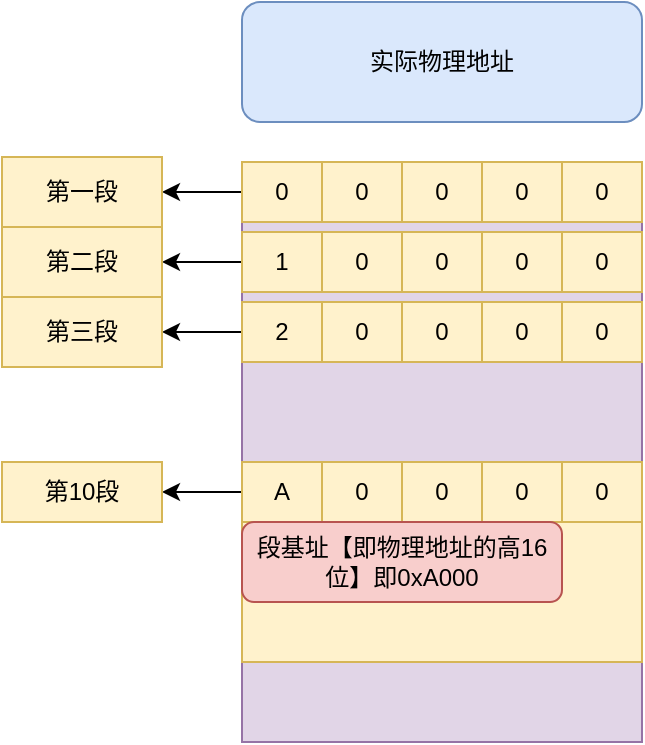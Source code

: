 <mxfile version="20.4.0" type="github">
  <diagram id="tTZcVHgf2BA3NyA8qOV0" name="第 1 页">
    <mxGraphModel dx="2249" dy="754" grid="1" gridSize="10" guides="1" tooltips="1" connect="1" arrows="1" fold="1" page="1" pageScale="1" pageWidth="827" pageHeight="1169" math="0" shadow="0">
      <root>
        <mxCell id="0" />
        <mxCell id="1" parent="0" />
        <mxCell id="Egl8y9IcEE_AY6csNbKM-12" value="实际物理地址" style="rounded=1;whiteSpace=wrap;html=1;fillColor=#dae8fc;strokeColor=#6c8ebf;" vertex="1" parent="1">
          <mxGeometry x="100" y="70" width="200" height="60" as="geometry" />
        </mxCell>
        <mxCell id="Egl8y9IcEE_AY6csNbKM-13" value="" style="rounded=0;whiteSpace=wrap;html=1;fillColor=#e1d5e7;strokeColor=#9673a6;" vertex="1" parent="1">
          <mxGeometry x="100" y="150" width="200" height="290" as="geometry" />
        </mxCell>
        <mxCell id="Egl8y9IcEE_AY6csNbKM-14" value="" style="rounded=0;whiteSpace=wrap;html=1;fillColor=#fff2cc;strokeColor=#d6b656;" vertex="1" parent="1">
          <mxGeometry x="100" y="300" width="200" height="100" as="geometry" />
        </mxCell>
        <mxCell id="Egl8y9IcEE_AY6csNbKM-37" value="" style="edgeStyle=orthogonalEdgeStyle;rounded=0;orthogonalLoop=1;jettySize=auto;html=1;" edge="1" parent="1" source="Egl8y9IcEE_AY6csNbKM-1" target="Egl8y9IcEE_AY6csNbKM-36">
          <mxGeometry relative="1" as="geometry" />
        </mxCell>
        <mxCell id="Egl8y9IcEE_AY6csNbKM-1" value="A" style="rounded=0;whiteSpace=wrap;html=1;fillColor=#fff2cc;strokeColor=#d6b656;" vertex="1" parent="1">
          <mxGeometry x="100" y="300" width="40" height="30" as="geometry" />
        </mxCell>
        <mxCell id="Egl8y9IcEE_AY6csNbKM-2" value="0" style="rounded=0;whiteSpace=wrap;html=1;fillColor=#fff2cc;strokeColor=#d6b656;" vertex="1" parent="1">
          <mxGeometry x="140" y="300" width="40" height="30" as="geometry" />
        </mxCell>
        <mxCell id="Egl8y9IcEE_AY6csNbKM-3" value="0" style="rounded=0;whiteSpace=wrap;html=1;fillColor=#fff2cc;strokeColor=#d6b656;" vertex="1" parent="1">
          <mxGeometry x="180" y="300" width="40" height="30" as="geometry" />
        </mxCell>
        <mxCell id="Egl8y9IcEE_AY6csNbKM-6" value="0" style="rounded=0;whiteSpace=wrap;html=1;fillColor=#fff2cc;strokeColor=#d6b656;" vertex="1" parent="1">
          <mxGeometry x="220" y="300" width="40" height="30" as="geometry" />
        </mxCell>
        <mxCell id="Egl8y9IcEE_AY6csNbKM-7" value="0" style="rounded=0;whiteSpace=wrap;html=1;fillColor=#fff2cc;strokeColor=#d6b656;" vertex="1" parent="1">
          <mxGeometry x="260" y="300" width="40" height="30" as="geometry" />
        </mxCell>
        <mxCell id="Egl8y9IcEE_AY6csNbKM-21" value="" style="edgeStyle=orthogonalEdgeStyle;rounded=0;orthogonalLoop=1;jettySize=auto;html=1;" edge="1" parent="1" source="Egl8y9IcEE_AY6csNbKM-15" target="Egl8y9IcEE_AY6csNbKM-20">
          <mxGeometry relative="1" as="geometry" />
        </mxCell>
        <mxCell id="Egl8y9IcEE_AY6csNbKM-15" value="0" style="rounded=0;whiteSpace=wrap;html=1;fillColor=#fff2cc;strokeColor=#d6b656;" vertex="1" parent="1">
          <mxGeometry x="100" y="150" width="40" height="30" as="geometry" />
        </mxCell>
        <mxCell id="Egl8y9IcEE_AY6csNbKM-16" value="0" style="rounded=0;whiteSpace=wrap;html=1;fillColor=#fff2cc;strokeColor=#d6b656;" vertex="1" parent="1">
          <mxGeometry x="140" y="150" width="40" height="30" as="geometry" />
        </mxCell>
        <mxCell id="Egl8y9IcEE_AY6csNbKM-17" value="0" style="rounded=0;whiteSpace=wrap;html=1;fillColor=#fff2cc;strokeColor=#d6b656;" vertex="1" parent="1">
          <mxGeometry x="180" y="150" width="40" height="30" as="geometry" />
        </mxCell>
        <mxCell id="Egl8y9IcEE_AY6csNbKM-18" value="0" style="rounded=0;whiteSpace=wrap;html=1;fillColor=#fff2cc;strokeColor=#d6b656;" vertex="1" parent="1">
          <mxGeometry x="220" y="150" width="40" height="30" as="geometry" />
        </mxCell>
        <mxCell id="Egl8y9IcEE_AY6csNbKM-19" value="0" style="rounded=0;whiteSpace=wrap;html=1;fillColor=#fff2cc;strokeColor=#d6b656;" vertex="1" parent="1">
          <mxGeometry x="260" y="150" width="40" height="30" as="geometry" />
        </mxCell>
        <mxCell id="Egl8y9IcEE_AY6csNbKM-20" value="第一段" style="whiteSpace=wrap;html=1;fillColor=#fff2cc;strokeColor=#d6b656;rounded=0;" vertex="1" parent="1">
          <mxGeometry x="-20" y="147.5" width="80" height="35" as="geometry" />
        </mxCell>
        <mxCell id="Egl8y9IcEE_AY6csNbKM-22" value="" style="edgeStyle=orthogonalEdgeStyle;rounded=0;orthogonalLoop=1;jettySize=auto;html=1;" edge="1" parent="1" source="Egl8y9IcEE_AY6csNbKM-23" target="Egl8y9IcEE_AY6csNbKM-28">
          <mxGeometry relative="1" as="geometry" />
        </mxCell>
        <mxCell id="Egl8y9IcEE_AY6csNbKM-23" value="1" style="rounded=0;whiteSpace=wrap;html=1;fillColor=#fff2cc;strokeColor=#d6b656;" vertex="1" parent="1">
          <mxGeometry x="100" y="185" width="40" height="30" as="geometry" />
        </mxCell>
        <mxCell id="Egl8y9IcEE_AY6csNbKM-24" value="0" style="rounded=0;whiteSpace=wrap;html=1;fillColor=#fff2cc;strokeColor=#d6b656;" vertex="1" parent="1">
          <mxGeometry x="140" y="185" width="40" height="30" as="geometry" />
        </mxCell>
        <mxCell id="Egl8y9IcEE_AY6csNbKM-25" value="0" style="rounded=0;whiteSpace=wrap;html=1;fillColor=#fff2cc;strokeColor=#d6b656;" vertex="1" parent="1">
          <mxGeometry x="180" y="185" width="40" height="30" as="geometry" />
        </mxCell>
        <mxCell id="Egl8y9IcEE_AY6csNbKM-26" value="0" style="rounded=0;whiteSpace=wrap;html=1;fillColor=#fff2cc;strokeColor=#d6b656;" vertex="1" parent="1">
          <mxGeometry x="220" y="185" width="40" height="30" as="geometry" />
        </mxCell>
        <mxCell id="Egl8y9IcEE_AY6csNbKM-27" value="0" style="rounded=0;whiteSpace=wrap;html=1;fillColor=#fff2cc;strokeColor=#d6b656;" vertex="1" parent="1">
          <mxGeometry x="260" y="185" width="40" height="30" as="geometry" />
        </mxCell>
        <mxCell id="Egl8y9IcEE_AY6csNbKM-28" value="第二段" style="whiteSpace=wrap;html=1;fillColor=#fff2cc;strokeColor=#d6b656;rounded=0;" vertex="1" parent="1">
          <mxGeometry x="-20" y="182.5" width="80" height="35" as="geometry" />
        </mxCell>
        <mxCell id="Egl8y9IcEE_AY6csNbKM-29" value="" style="edgeStyle=orthogonalEdgeStyle;rounded=0;orthogonalLoop=1;jettySize=auto;html=1;" edge="1" parent="1" source="Egl8y9IcEE_AY6csNbKM-30" target="Egl8y9IcEE_AY6csNbKM-35">
          <mxGeometry relative="1" as="geometry" />
        </mxCell>
        <mxCell id="Egl8y9IcEE_AY6csNbKM-30" value="2" style="rounded=0;whiteSpace=wrap;html=1;fillColor=#fff2cc;strokeColor=#d6b656;" vertex="1" parent="1">
          <mxGeometry x="100" y="220" width="40" height="30" as="geometry" />
        </mxCell>
        <mxCell id="Egl8y9IcEE_AY6csNbKM-31" value="0" style="rounded=0;whiteSpace=wrap;html=1;fillColor=#fff2cc;strokeColor=#d6b656;" vertex="1" parent="1">
          <mxGeometry x="140" y="220" width="40" height="30" as="geometry" />
        </mxCell>
        <mxCell id="Egl8y9IcEE_AY6csNbKM-32" value="0" style="rounded=0;whiteSpace=wrap;html=1;fillColor=#fff2cc;strokeColor=#d6b656;" vertex="1" parent="1">
          <mxGeometry x="180" y="220" width="40" height="30" as="geometry" />
        </mxCell>
        <mxCell id="Egl8y9IcEE_AY6csNbKM-33" value="0" style="rounded=0;whiteSpace=wrap;html=1;fillColor=#fff2cc;strokeColor=#d6b656;" vertex="1" parent="1">
          <mxGeometry x="220" y="220" width="40" height="30" as="geometry" />
        </mxCell>
        <mxCell id="Egl8y9IcEE_AY6csNbKM-34" value="0" style="rounded=0;whiteSpace=wrap;html=1;fillColor=#fff2cc;strokeColor=#d6b656;" vertex="1" parent="1">
          <mxGeometry x="260" y="220" width="40" height="30" as="geometry" />
        </mxCell>
        <mxCell id="Egl8y9IcEE_AY6csNbKM-35" value="第三段" style="whiteSpace=wrap;html=1;fillColor=#fff2cc;strokeColor=#d6b656;rounded=0;" vertex="1" parent="1">
          <mxGeometry x="-20" y="217.5" width="80" height="35" as="geometry" />
        </mxCell>
        <mxCell id="Egl8y9IcEE_AY6csNbKM-11" value="段基址【即物理地址的高16位】即0xA000" style="rounded=1;whiteSpace=wrap;html=1;fillColor=#f8cecc;strokeColor=#b85450;" vertex="1" parent="1">
          <mxGeometry x="100" y="330" width="160" height="40" as="geometry" />
        </mxCell>
        <mxCell id="Egl8y9IcEE_AY6csNbKM-36" value="第10段" style="whiteSpace=wrap;html=1;fillColor=#fff2cc;strokeColor=#d6b656;rounded=0;" vertex="1" parent="1">
          <mxGeometry x="-20" y="300" width="80" height="30" as="geometry" />
        </mxCell>
      </root>
    </mxGraphModel>
  </diagram>
</mxfile>
